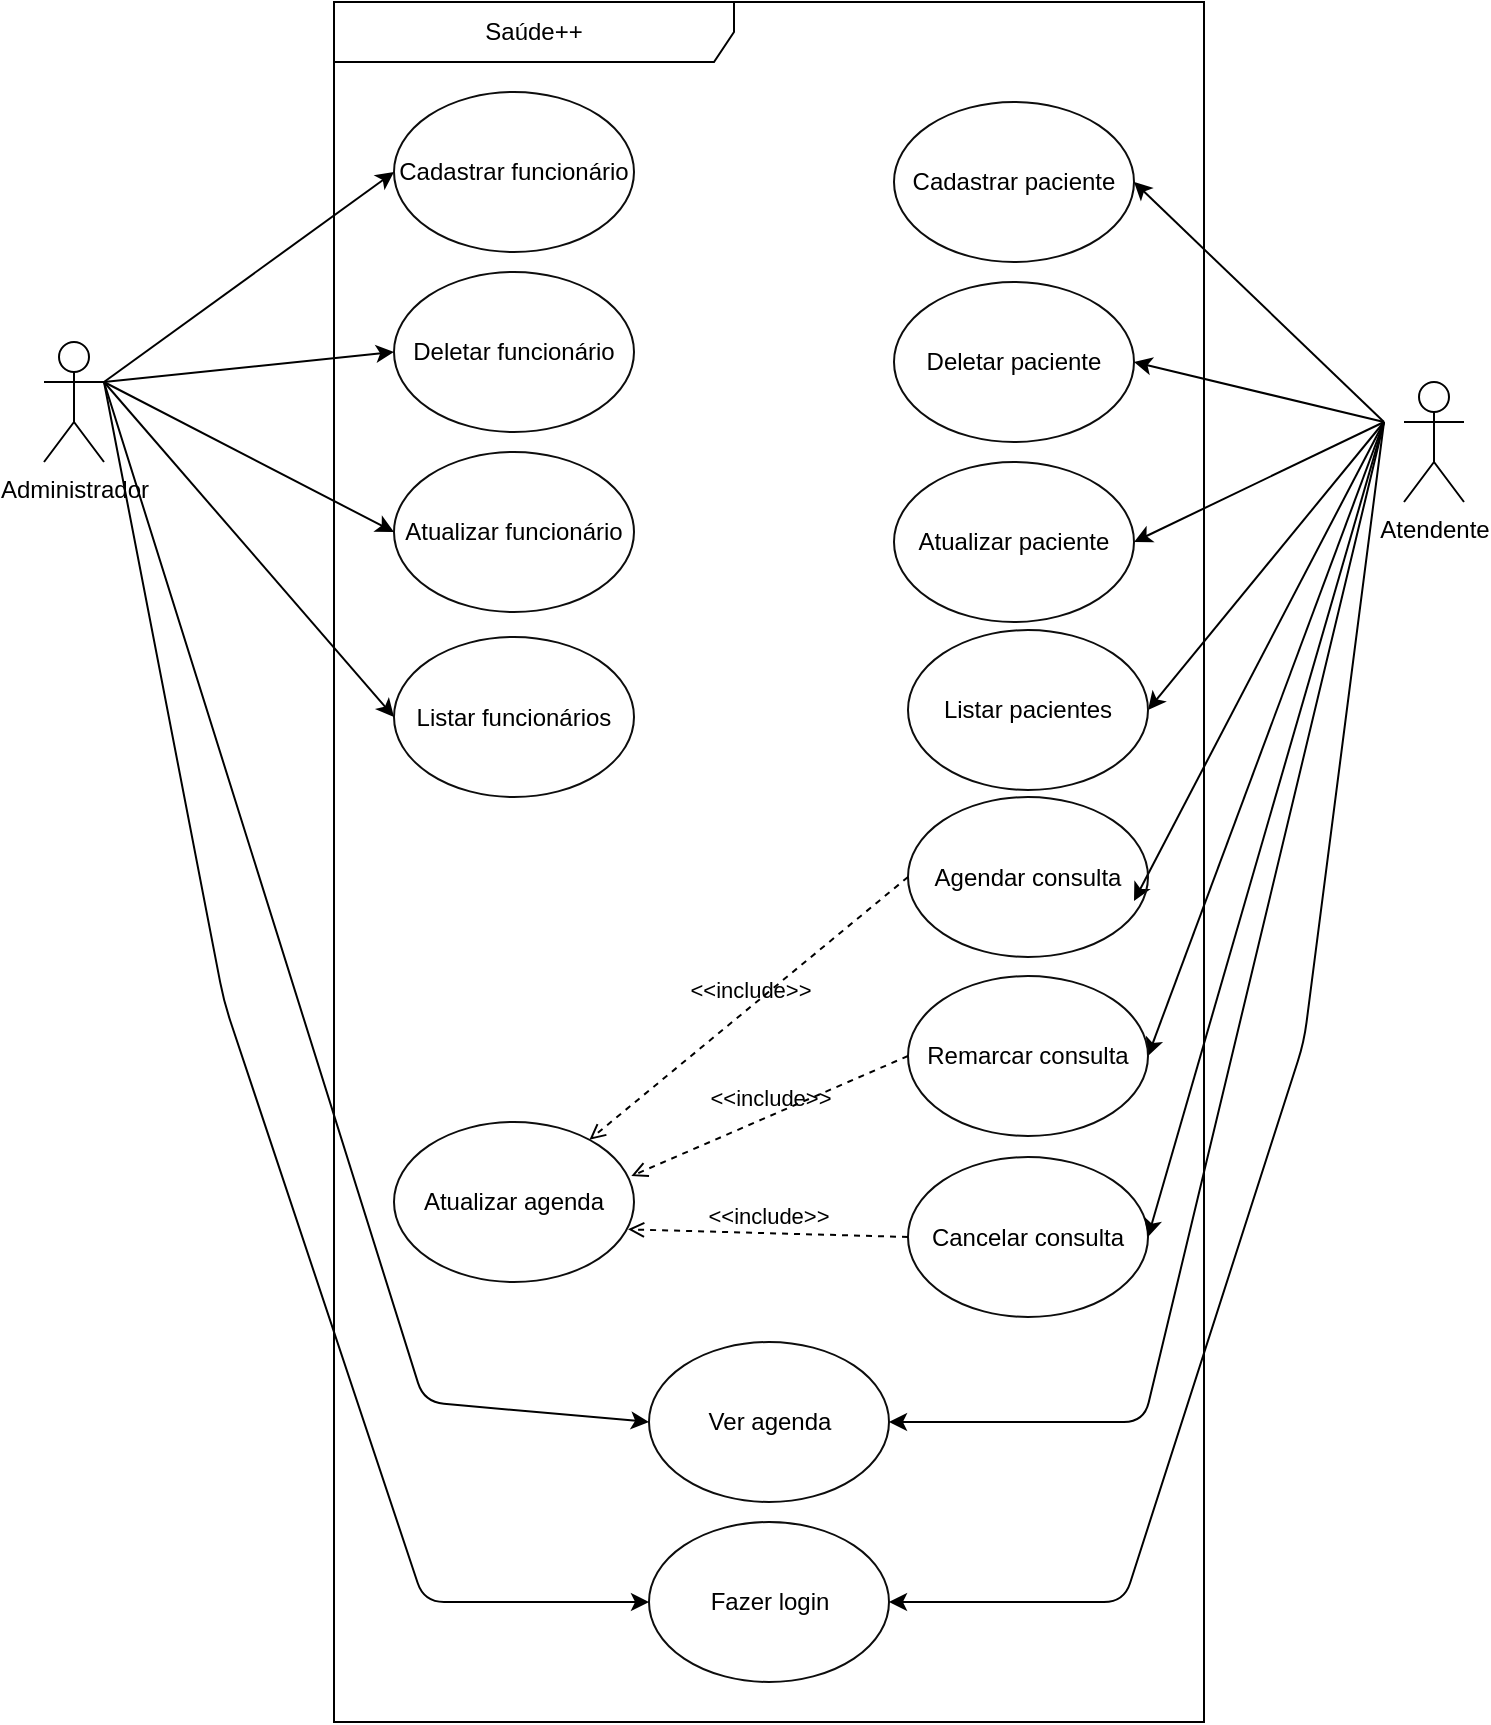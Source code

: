 <mxfile version="12.0.2" type="github" pages="1"><diagram id="mlRiu6yeL7toF48WyWGI" name="Page-1"><mxGraphModel dx="1133" dy="668" grid="1" gridSize="10" guides="1" tooltips="1" connect="1" arrows="1" fold="1" page="1" pageScale="1" pageWidth="850" pageHeight="1100" math="0" shadow="0"><root><mxCell id="0"/><mxCell id="1" parent="0"/><mxCell id="8QX9e3UgTYVbw0vNIzcA-1" value="Administrador&lt;br&gt;" style="shape=umlActor;verticalLabelPosition=bottom;labelBackgroundColor=#ffffff;verticalAlign=top;html=1;outlineConnect=0;" vertex="1" parent="1"><mxGeometry x="70" y="200" width="30" height="60" as="geometry"/></mxCell><mxCell id="8QX9e3UgTYVbw0vNIzcA-9" value="&lt;font&gt;Saúde++&lt;/font&gt;" style="shape=umlFrame;whiteSpace=wrap;html=1;strokeWidth=1;fillColor=none;width=200;height=30;fontColor=#000000;strokeColor=#000000;" vertex="1" parent="1"><mxGeometry x="215" y="30" width="435" height="860" as="geometry"/></mxCell><mxCell id="8QX9e3UgTYVbw0vNIzcA-10" value="Cadastrar funcionário" style="ellipse;whiteSpace=wrap;html=1;fillColor=none;strokeColor=#0D0D0D;fontColor=#000000;" vertex="1" parent="1"><mxGeometry x="245" y="75" width="120" height="80" as="geometry"/></mxCell><mxCell id="8QX9e3UgTYVbw0vNIzcA-11" value="Deletar funcionário" style="ellipse;whiteSpace=wrap;html=1;fillColor=none;strokeColor=#0D0D0D;fontColor=#000000;" vertex="1" parent="1"><mxGeometry x="245" y="165" width="120" height="80" as="geometry"/></mxCell><mxCell id="8QX9e3UgTYVbw0vNIzcA-12" value="Atualizar funcionário" style="ellipse;whiteSpace=wrap;html=1;fillColor=none;strokeColor=#0D0D0D;fontColor=#000000;" vertex="1" parent="1"><mxGeometry x="245" y="255" width="120" height="80" as="geometry"/></mxCell><mxCell id="8QX9e3UgTYVbw0vNIzcA-15" value="" style="endArrow=classic;html=1;fontColor=#000000;entryX=0;entryY=0.5;entryDx=0;entryDy=0;" edge="1" parent="1" target="8QX9e3UgTYVbw0vNIzcA-10"><mxGeometry width="50" height="50" relative="1" as="geometry"><mxPoint x="100" y="220" as="sourcePoint"/><mxPoint x="180" y="115" as="targetPoint"/><Array as="points"/></mxGeometry></mxCell><mxCell id="8QX9e3UgTYVbw0vNIzcA-16" value="" style="endArrow=classic;html=1;fontColor=#000000;entryX=0;entryY=0.5;entryDx=0;entryDy=0;" edge="1" parent="1" target="8QX9e3UgTYVbw0vNIzcA-11"><mxGeometry width="50" height="50" relative="1" as="geometry"><mxPoint x="100" y="220" as="sourcePoint"/><mxPoint x="255" y="125" as="targetPoint"/><Array as="points"/></mxGeometry></mxCell><mxCell id="8QX9e3UgTYVbw0vNIzcA-18" value="" style="endArrow=classic;html=1;fontColor=#000000;entryX=0;entryY=0.5;entryDx=0;entryDy=0;" edge="1" parent="1" target="8QX9e3UgTYVbw0vNIzcA-12"><mxGeometry width="50" height="50" relative="1" as="geometry"><mxPoint x="100" y="220" as="sourcePoint"/><mxPoint x="265" y="225" as="targetPoint"/><Array as="points"/></mxGeometry></mxCell><mxCell id="8QX9e3UgTYVbw0vNIzcA-28" value="Cadastrar paciente" style="ellipse;whiteSpace=wrap;html=1;fillColor=none;strokeColor=#0D0D0D;fontColor=#000000;" vertex="1" parent="1"><mxGeometry x="495" y="80" width="120" height="80" as="geometry"/></mxCell><mxCell id="8QX9e3UgTYVbw0vNIzcA-29" value="Deletar paciente" style="ellipse;whiteSpace=wrap;html=1;fillColor=none;strokeColor=#0D0D0D;fontColor=#000000;" vertex="1" parent="1"><mxGeometry x="495" y="170" width="120" height="80" as="geometry"/></mxCell><mxCell id="8QX9e3UgTYVbw0vNIzcA-30" value="Atualizar paciente" style="ellipse;whiteSpace=wrap;html=1;fillColor=none;strokeColor=#0D0D0D;fontColor=#000000;" vertex="1" parent="1"><mxGeometry x="495" y="260" width="120" height="80" as="geometry"/></mxCell><mxCell id="8QX9e3UgTYVbw0vNIzcA-32" value="" style="endArrow=classic;html=1;fontColor=#000000;entryX=1;entryY=0.5;entryDx=0;entryDy=0;" edge="1" parent="1" target="8QX9e3UgTYVbw0vNIzcA-28"><mxGeometry width="50" height="50" relative="1" as="geometry"><mxPoint x="740" y="240" as="sourcePoint"/><mxPoint x="430" y="120" as="targetPoint"/><Array as="points"/></mxGeometry></mxCell><mxCell id="8QX9e3UgTYVbw0vNIzcA-33" value="" style="endArrow=classic;html=1;fontColor=#000000;entryX=1;entryY=0.5;entryDx=0;entryDy=0;" edge="1" parent="1" target="8QX9e3UgTYVbw0vNIzcA-29"><mxGeometry width="50" height="50" relative="1" as="geometry"><mxPoint x="740" y="240" as="sourcePoint"/><mxPoint x="505" y="130" as="targetPoint"/><Array as="points"/></mxGeometry></mxCell><mxCell id="8QX9e3UgTYVbw0vNIzcA-34" value="" style="endArrow=classic;html=1;fontColor=#000000;entryX=1;entryY=0.5;entryDx=0;entryDy=0;" edge="1" parent="1" target="8QX9e3UgTYVbw0vNIzcA-57"><mxGeometry width="50" height="50" relative="1" as="geometry"><mxPoint x="740" y="240" as="sourcePoint"/><mxPoint x="615.0" y="390" as="targetPoint"/><Array as="points"/></mxGeometry></mxCell><mxCell id="8QX9e3UgTYVbw0vNIzcA-35" value="" style="endArrow=classic;html=1;fontColor=#000000;entryX=1;entryY=0.5;entryDx=0;entryDy=0;" edge="1" parent="1" target="8QX9e3UgTYVbw0vNIzcA-30"><mxGeometry width="50" height="50" relative="1" as="geometry"><mxPoint x="740" y="240" as="sourcePoint"/><mxPoint x="515" y="230" as="targetPoint"/><Array as="points"/></mxGeometry></mxCell><mxCell id="8QX9e3UgTYVbw0vNIzcA-37" value="Atendente" style="shape=umlActor;verticalLabelPosition=bottom;labelBackgroundColor=#ffffff;verticalAlign=top;html=1;outlineConnect=0;" vertex="1" parent="1"><mxGeometry x="750" y="220" width="30" height="60" as="geometry"/></mxCell><mxCell id="8QX9e3UgTYVbw0vNIzcA-41" value="" style="endArrow=classic;html=1;fontColor=#000000;entryX=1;entryY=0.5;entryDx=0;entryDy=0;" edge="1" parent="1" target="8QX9e3UgTYVbw0vNIzcA-53"><mxGeometry width="50" height="50" relative="1" as="geometry"><mxPoint x="740" y="240" as="sourcePoint"/><mxPoint x="615.0" y="570" as="targetPoint"/><Array as="points"/></mxGeometry></mxCell><mxCell id="8QX9e3UgTYVbw0vNIzcA-42" value="" style="endArrow=classic;html=1;fontColor=#000000;entryX=1;entryY=0.5;entryDx=0;entryDy=0;" edge="1" parent="1"><mxGeometry width="50" height="50" relative="1" as="geometry"><mxPoint x="740" y="240" as="sourcePoint"/><mxPoint x="615.0" y="479.5" as="targetPoint"/><Array as="points"/></mxGeometry></mxCell><mxCell id="8QX9e3UgTYVbw0vNIzcA-45" value="Atualizar agenda" style="ellipse;whiteSpace=wrap;html=1;fillColor=none;strokeColor=#0D0D0D;fontColor=#000000;" vertex="1" parent="1"><mxGeometry x="245" y="590" width="120" height="80" as="geometry"/></mxCell><mxCell id="8QX9e3UgTYVbw0vNIzcA-50" value="Listar funcionários" style="ellipse;whiteSpace=wrap;html=1;fillColor=none;strokeColor=#0D0D0D;fontColor=#000000;" vertex="1" parent="1"><mxGeometry x="245" y="347.5" width="120" height="80" as="geometry"/></mxCell><mxCell id="8QX9e3UgTYVbw0vNIzcA-51" value="Agendar consulta" style="ellipse;whiteSpace=wrap;html=1;fillColor=none;strokeColor=#0D0D0D;fontColor=#000000;" vertex="1" parent="1"><mxGeometry x="502" y="427.5" width="120" height="80" as="geometry"/></mxCell><mxCell id="8QX9e3UgTYVbw0vNIzcA-52" value="Cancelar consulta" style="ellipse;whiteSpace=wrap;html=1;fillColor=none;strokeColor=#0D0D0D;fontColor=#000000;" vertex="1" parent="1"><mxGeometry x="502" y="607.5" width="120" height="80" as="geometry"/></mxCell><mxCell id="8QX9e3UgTYVbw0vNIzcA-53" value="Remarcar consulta" style="ellipse;whiteSpace=wrap;html=1;fillColor=none;strokeColor=#0D0D0D;fontColor=#000000;" vertex="1" parent="1"><mxGeometry x="502" y="517" width="120" height="80" as="geometry"/></mxCell><mxCell id="8QX9e3UgTYVbw0vNIzcA-54" value="&amp;lt;&amp;lt;include&amp;gt;&amp;gt;" style="edgeStyle=none;html=1;endArrow=open;verticalAlign=bottom;dashed=1;labelBackgroundColor=none;fontColor=#000000;entryX=0.975;entryY=0.671;entryDx=0;entryDy=0;exitX=0;exitY=0.5;exitDx=0;exitDy=0;entryPerimeter=0;" edge="1" parent="1" source="8QX9e3UgTYVbw0vNIzcA-52" target="8QX9e3UgTYVbw0vNIzcA-45"><mxGeometry width="160" relative="1" as="geometry"><mxPoint x="327" y="556.5" as="sourcePoint"/><mxPoint x="372.0" y="707.5" as="targetPoint"/></mxGeometry></mxCell><mxCell id="8QX9e3UgTYVbw0vNIzcA-55" value="&amp;lt;&amp;lt;include&amp;gt;&amp;gt;" style="edgeStyle=none;html=1;endArrow=open;verticalAlign=bottom;dashed=1;labelBackgroundColor=none;fontColor=#000000;exitX=0;exitY=0.5;exitDx=0;exitDy=0;entryX=0.989;entryY=0.338;entryDx=0;entryDy=0;entryPerimeter=0;" edge="1" parent="1" source="8QX9e3UgTYVbw0vNIzcA-53" target="8QX9e3UgTYVbw0vNIzcA-45"><mxGeometry width="160" relative="1" as="geometry"><mxPoint x="512.0" y="657.5" as="sourcePoint"/><mxPoint x="360.72" y="681.98" as="targetPoint"/></mxGeometry></mxCell><mxCell id="8QX9e3UgTYVbw0vNIzcA-56" value="&amp;lt;&amp;lt;include&amp;gt;&amp;gt;" style="edgeStyle=none;html=1;endArrow=open;verticalAlign=bottom;dashed=1;labelBackgroundColor=none;fontColor=#000000;exitX=0;exitY=0.5;exitDx=0;exitDy=0;" edge="1" parent="1" source="8QX9e3UgTYVbw0vNIzcA-51" target="8QX9e3UgTYVbw0vNIzcA-45"><mxGeometry width="160" relative="1" as="geometry"><mxPoint x="522.0" y="667.5" as="sourcePoint"/><mxPoint x="340.006" y="672.125" as="targetPoint"/></mxGeometry></mxCell><mxCell id="8QX9e3UgTYVbw0vNIzcA-57" value="Listar pacientes" style="ellipse;whiteSpace=wrap;html=1;fillColor=none;strokeColor=#0D0D0D;fontColor=#000000;" vertex="1" parent="1"><mxGeometry x="502" y="344" width="120" height="80" as="geometry"/></mxCell><mxCell id="8QX9e3UgTYVbw0vNIzcA-58" value="" style="endArrow=classic;html=1;fontColor=#000000;entryX=0;entryY=0.5;entryDx=0;entryDy=0;" edge="1" parent="1" target="8QX9e3UgTYVbw0vNIzcA-50"><mxGeometry width="50" height="50" relative="1" as="geometry"><mxPoint x="100" y="220" as="sourcePoint"/><mxPoint x="255" y="489.5" as="targetPoint"/><Array as="points"/></mxGeometry></mxCell><mxCell id="8QX9e3UgTYVbw0vNIzcA-59" value="" style="endArrow=classic;html=1;fontColor=#000000;entryX=1;entryY=0.5;entryDx=0;entryDy=0;" edge="1" parent="1" target="8QX9e3UgTYVbw0vNIzcA-52"><mxGeometry width="50" height="50" relative="1" as="geometry"><mxPoint x="740" y="240" as="sourcePoint"/><mxPoint x="632" y="567" as="targetPoint"/><Array as="points"/></mxGeometry></mxCell><mxCell id="8QX9e3UgTYVbw0vNIzcA-64" value="Ver agenda" style="ellipse;whiteSpace=wrap;html=1;fillColor=none;strokeColor=#0D0D0D;fontColor=#000000;" vertex="1" parent="1"><mxGeometry x="372.5" y="700" width="120" height="80" as="geometry"/></mxCell><mxCell id="8QX9e3UgTYVbw0vNIzcA-65" value="" style="endArrow=classic;html=1;fontColor=#000000;entryX=1;entryY=0.5;entryDx=0;entryDy=0;" edge="1" parent="1" target="8QX9e3UgTYVbw0vNIzcA-64"><mxGeometry width="50" height="50" relative="1" as="geometry"><mxPoint x="740" y="240" as="sourcePoint"/><mxPoint x="632" y="657.5" as="targetPoint"/><Array as="points"><mxPoint x="620" y="740"/></Array></mxGeometry></mxCell><mxCell id="8QX9e3UgTYVbw0vNIzcA-66" value="" style="endArrow=classic;html=1;fontColor=#000000;entryX=0;entryY=0.5;entryDx=0;entryDy=0;" edge="1" parent="1" target="8QX9e3UgTYVbw0vNIzcA-64"><mxGeometry width="50" height="50" relative="1" as="geometry"><mxPoint x="100" y="220" as="sourcePoint"/><mxPoint x="632.84" y="756.16" as="targetPoint"/><Array as="points"><mxPoint x="260" y="730"/></Array></mxGeometry></mxCell><mxCell id="8QX9e3UgTYVbw0vNIzcA-69" value="Fazer login" style="ellipse;whiteSpace=wrap;html=1;fillColor=none;strokeColor=#0D0D0D;fontColor=#000000;" vertex="1" parent="1"><mxGeometry x="372.5" y="790" width="120" height="80" as="geometry"/></mxCell><mxCell id="8QX9e3UgTYVbw0vNIzcA-70" value="" style="endArrow=classic;html=1;fontColor=#000000;entryX=1;entryY=0.5;entryDx=0;entryDy=0;" edge="1" parent="1" target="8QX9e3UgTYVbw0vNIzcA-69"><mxGeometry width="50" height="50" relative="1" as="geometry"><mxPoint x="740" y="240" as="sourcePoint"/><mxPoint x="502.5" y="750" as="targetPoint"/><Array as="points"><mxPoint x="700" y="550"/><mxPoint x="610" y="830"/></Array></mxGeometry></mxCell><mxCell id="8QX9e3UgTYVbw0vNIzcA-71" value="" style="endArrow=classic;html=1;fontColor=#000000;entryX=0;entryY=0.5;entryDx=0;entryDy=0;" edge="1" parent="1" target="8QX9e3UgTYVbw0vNIzcA-69"><mxGeometry width="50" height="50" relative="1" as="geometry"><mxPoint x="100" y="220" as="sourcePoint"/><mxPoint x="382.5" y="750" as="targetPoint"/><Array as="points"><mxPoint x="160" y="530"/><mxPoint x="260" y="830"/></Array></mxGeometry></mxCell></root></mxGraphModel></diagram></mxfile>